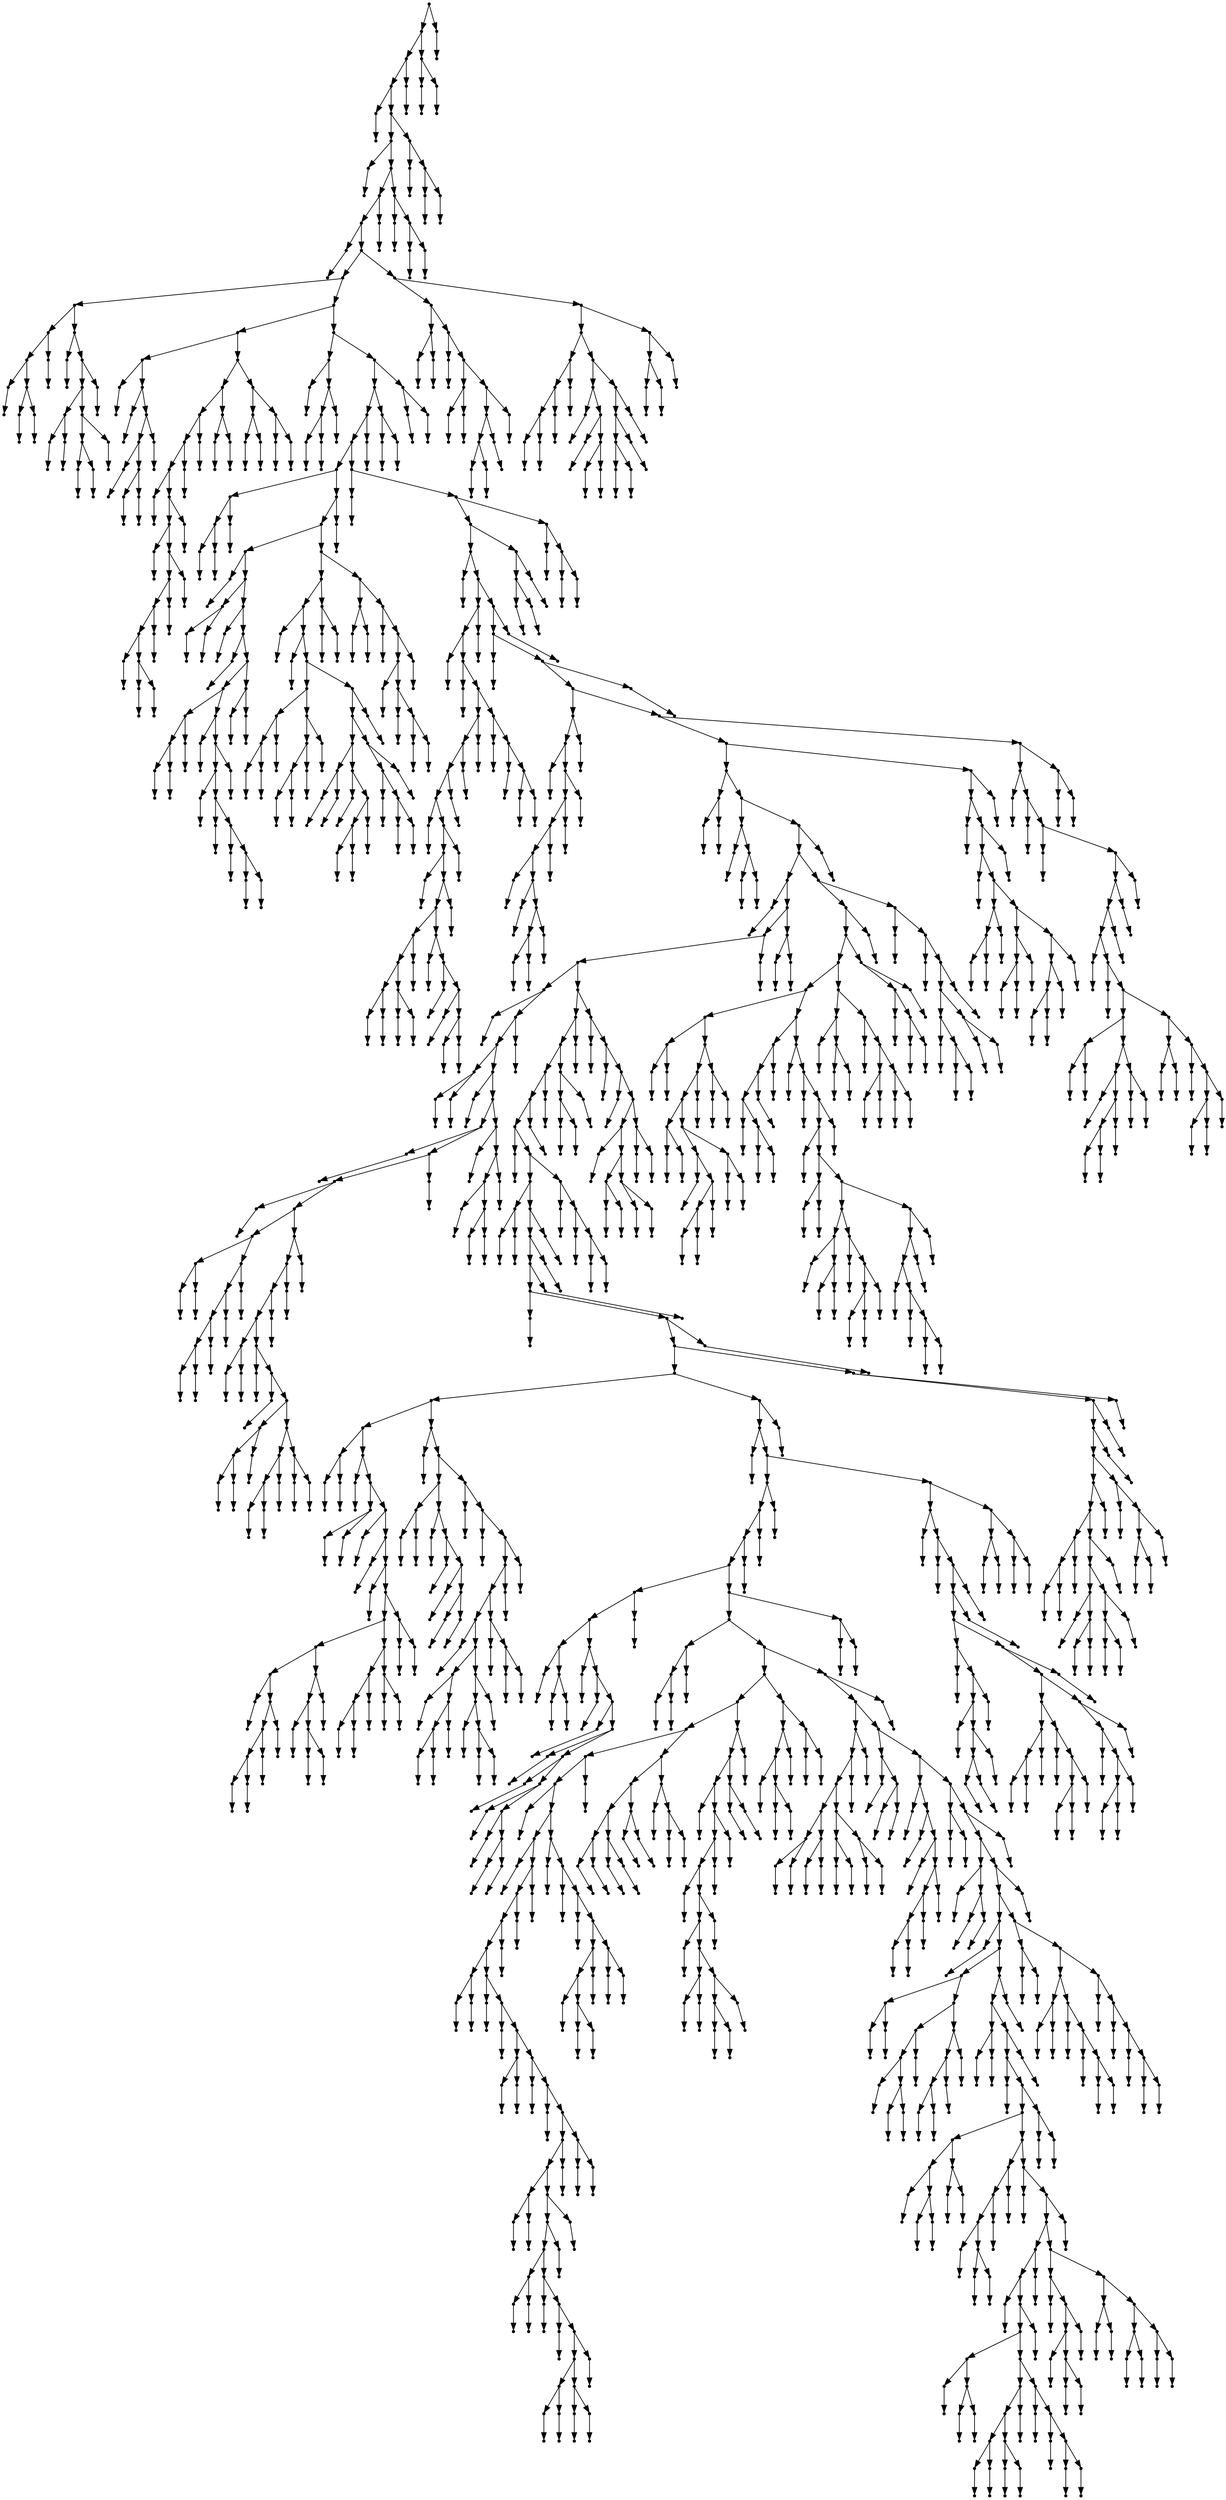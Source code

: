 digraph {
  1879 [shape=point];
  1876 [shape=point];
  1870 [shape=point];
  1867 [shape=point];
  1 [shape=point];
  0 [shape=point];
  1866 [shape=point];
  1857 [shape=point];
  3 [shape=point];
  2 [shape=point];
  1856 [shape=point];
  1847 [shape=point];
  1844 [shape=point];
  5 [shape=point];
  4 [shape=point];
  1843 [shape=point];
  1771 [shape=point];
  37 [shape=point];
  16 [shape=point];
  13 [shape=point];
  7 [shape=point];
  6 [shape=point];
  12 [shape=point];
  9 [shape=point];
  8 [shape=point];
  11 [shape=point];
  10 [shape=point];
  15 [shape=point];
  14 [shape=point];
  36 [shape=point];
  18 [shape=point];
  17 [shape=point];
  35 [shape=point];
  32 [shape=point];
  23 [shape=point];
  20 [shape=point];
  19 [shape=point];
  22 [shape=point];
  21 [shape=point];
  31 [shape=point];
  28 [shape=point];
  25 [shape=point];
  24 [shape=point];
  27 [shape=point];
  26 [shape=point];
  30 [shape=point];
  29 [shape=point];
  34 [shape=point];
  33 [shape=point];
  1770 [shape=point];
  105 [shape=point];
  54 [shape=point];
  39 [shape=point];
  38 [shape=point];
  53 [shape=point];
  41 [shape=point];
  40 [shape=point];
  52 [shape=point];
  49 [shape=point];
  43 [shape=point];
  42 [shape=point];
  48 [shape=point];
  45 [shape=point];
  44 [shape=point];
  47 [shape=point];
  46 [shape=point];
  51 [shape=point];
  50 [shape=point];
  104 [shape=point];
  92 [shape=point];
  86 [shape=point];
  83 [shape=point];
  80 [shape=point];
  56 [shape=point];
  55 [shape=point];
  79 [shape=point];
  76 [shape=point];
  58 [shape=point];
  57 [shape=point];
  75 [shape=point];
  72 [shape=point];
  69 [shape=point];
  66 [shape=point];
  60 [shape=point];
  59 [shape=point];
  65 [shape=point];
  62 [shape=point];
  61 [shape=point];
  64 [shape=point];
  63 [shape=point];
  68 [shape=point];
  67 [shape=point];
  71 [shape=point];
  70 [shape=point];
  74 [shape=point];
  73 [shape=point];
  78 [shape=point];
  77 [shape=point];
  82 [shape=point];
  81 [shape=point];
  85 [shape=point];
  84 [shape=point];
  91 [shape=point];
  88 [shape=point];
  87 [shape=point];
  90 [shape=point];
  89 [shape=point];
  103 [shape=point];
  97 [shape=point];
  94 [shape=point];
  93 [shape=point];
  96 [shape=point];
  95 [shape=point];
  102 [shape=point];
  99 [shape=point];
  98 [shape=point];
  101 [shape=point];
  100 [shape=point];
  1769 [shape=point];
  116 [shape=point];
  107 [shape=point];
  106 [shape=point];
  115 [shape=point];
  112 [shape=point];
  109 [shape=point];
  108 [shape=point];
  111 [shape=point];
  110 [shape=point];
  114 [shape=point];
  113 [shape=point];
  1768 [shape=point];
  1762 [shape=point];
  1756 [shape=point];
  1753 [shape=point];
  268 [shape=point];
  124 [shape=point];
  121 [shape=point];
  118 [shape=point];
  117 [shape=point];
  120 [shape=point];
  119 [shape=point];
  123 [shape=point];
  122 [shape=point];
  267 [shape=point];
  264 [shape=point];
  174 [shape=point];
  126 [shape=point];
  125 [shape=point];
  173 [shape=point];
  131 [shape=point];
  128 [shape=point];
  127 [shape=point];
  130 [shape=point];
  129 [shape=point];
  172 [shape=point];
  133 [shape=point];
  132 [shape=point];
  171 [shape=point];
  135 [shape=point];
  134 [shape=point];
  170 [shape=point];
  164 [shape=point];
  143 [shape=point];
  140 [shape=point];
  137 [shape=point];
  136 [shape=point];
  139 [shape=point];
  138 [shape=point];
  142 [shape=point];
  141 [shape=point];
  163 [shape=point];
  145 [shape=point];
  144 [shape=point];
  162 [shape=point];
  159 [shape=point];
  147 [shape=point];
  146 [shape=point];
  158 [shape=point];
  149 [shape=point];
  148 [shape=point];
  157 [shape=point];
  151 [shape=point];
  150 [shape=point];
  156 [shape=point];
  153 [shape=point];
  152 [shape=point];
  155 [shape=point];
  154 [shape=point];
  161 [shape=point];
  160 [shape=point];
  169 [shape=point];
  166 [shape=point];
  165 [shape=point];
  168 [shape=point];
  167 [shape=point];
  263 [shape=point];
  239 [shape=point];
  233 [shape=point];
  176 [shape=point];
  175 [shape=point];
  232 [shape=point];
  178 [shape=point];
  177 [shape=point];
  231 [shape=point];
  198 [shape=point];
  186 [shape=point];
  183 [shape=point];
  180 [shape=point];
  179 [shape=point];
  182 [shape=point];
  181 [shape=point];
  185 [shape=point];
  184 [shape=point];
  197 [shape=point];
  194 [shape=point];
  191 [shape=point];
  188 [shape=point];
  187 [shape=point];
  190 [shape=point];
  189 [shape=point];
  193 [shape=point];
  192 [shape=point];
  196 [shape=point];
  195 [shape=point];
  230 [shape=point];
  227 [shape=point];
  215 [shape=point];
  203 [shape=point];
  200 [shape=point];
  199 [shape=point];
  202 [shape=point];
  201 [shape=point];
  214 [shape=point];
  205 [shape=point];
  204 [shape=point];
  213 [shape=point];
  210 [shape=point];
  207 [shape=point];
  206 [shape=point];
  209 [shape=point];
  208 [shape=point];
  212 [shape=point];
  211 [shape=point];
  226 [shape=point];
  223 [shape=point];
  217 [shape=point];
  216 [shape=point];
  222 [shape=point];
  219 [shape=point];
  218 [shape=point];
  221 [shape=point];
  220 [shape=point];
  225 [shape=point];
  224 [shape=point];
  229 [shape=point];
  228 [shape=point];
  238 [shape=point];
  235 [shape=point];
  234 [shape=point];
  237 [shape=point];
  236 [shape=point];
  262 [shape=point];
  244 [shape=point];
  241 [shape=point];
  240 [shape=point];
  243 [shape=point];
  242 [shape=point];
  261 [shape=point];
  246 [shape=point];
  245 [shape=point];
  260 [shape=point];
  257 [shape=point];
  248 [shape=point];
  247 [shape=point];
  256 [shape=point];
  250 [shape=point];
  249 [shape=point];
  255 [shape=point];
  252 [shape=point];
  251 [shape=point];
  254 [shape=point];
  253 [shape=point];
  259 [shape=point];
  258 [shape=point];
  266 [shape=point];
  265 [shape=point];
  1752 [shape=point];
  270 [shape=point];
  269 [shape=point];
  1751 [shape=point];
  1742 [shape=point];
  1733 [shape=point];
  272 [shape=point];
  271 [shape=point];
  1732 [shape=point];
  343 [shape=point];
  340 [shape=point];
  274 [shape=point];
  273 [shape=point];
  339 [shape=point];
  276 [shape=point];
  275 [shape=point];
  338 [shape=point];
  326 [shape=point];
  323 [shape=point];
  320 [shape=point];
  317 [shape=point];
  278 [shape=point];
  277 [shape=point];
  316 [shape=point];
  313 [shape=point];
  280 [shape=point];
  279 [shape=point];
  312 [shape=point];
  309 [shape=point];
  294 [shape=point];
  291 [shape=point];
  285 [shape=point];
  282 [shape=point];
  281 [shape=point];
  284 [shape=point];
  283 [shape=point];
  290 [shape=point];
  287 [shape=point];
  286 [shape=point];
  289 [shape=point];
  288 [shape=point];
  293 [shape=point];
  292 [shape=point];
  308 [shape=point];
  296 [shape=point];
  295 [shape=point];
  307 [shape=point];
  298 [shape=point];
  297 [shape=point];
  306 [shape=point];
  300 [shape=point];
  299 [shape=point];
  305 [shape=point];
  302 [shape=point];
  301 [shape=point];
  304 [shape=point];
  303 [shape=point];
  311 [shape=point];
  310 [shape=point];
  315 [shape=point];
  314 [shape=point];
  319 [shape=point];
  318 [shape=point];
  322 [shape=point];
  321 [shape=point];
  325 [shape=point];
  324 [shape=point];
  337 [shape=point];
  328 [shape=point];
  327 [shape=point];
  336 [shape=point];
  330 [shape=point];
  329 [shape=point];
  335 [shape=point];
  332 [shape=point];
  331 [shape=point];
  334 [shape=point];
  333 [shape=point];
  342 [shape=point];
  341 [shape=point];
  1731 [shape=point];
  1728 [shape=point];
  345 [shape=point];
  344 [shape=point];
  1727 [shape=point];
  1724 [shape=point];
  374 [shape=point];
  371 [shape=point];
  347 [shape=point];
  346 [shape=point];
  370 [shape=point];
  367 [shape=point];
  364 [shape=point];
  361 [shape=point];
  349 [shape=point];
  348 [shape=point];
  360 [shape=point];
  351 [shape=point];
  350 [shape=point];
  359 [shape=point];
  356 [shape=point];
  353 [shape=point];
  352 [shape=point];
  355 [shape=point];
  354 [shape=point];
  358 [shape=point];
  357 [shape=point];
  363 [shape=point];
  362 [shape=point];
  366 [shape=point];
  365 [shape=point];
  369 [shape=point];
  368 [shape=point];
  373 [shape=point];
  372 [shape=point];
  1723 [shape=point];
  1651 [shape=point];
  1609 [shape=point];
  379 [shape=point];
  376 [shape=point];
  375 [shape=point];
  378 [shape=point];
  377 [shape=point];
  1608 [shape=point];
  387 [shape=point];
  381 [shape=point];
  380 [shape=point];
  386 [shape=point];
  383 [shape=point];
  382 [shape=point];
  385 [shape=point];
  384 [shape=point];
  1607 [shape=point];
  1604 [shape=point];
  1430 [shape=point];
  389 [shape=point];
  388 [shape=point];
  1429 [shape=point];
  1423 [shape=point];
  1420 [shape=point];
  493 [shape=point];
  391 [shape=point];
  390 [shape=point];
  492 [shape=point];
  489 [shape=point];
  396 [shape=point];
  393 [shape=point];
  392 [shape=point];
  395 [shape=point];
  394 [shape=point];
  488 [shape=point];
  398 [shape=point];
  397 [shape=point];
  487 [shape=point];
  472 [shape=point];
  400 [shape=point];
  399 [shape=point];
  471 [shape=point];
  468 [shape=point];
  402 [shape=point];
  401 [shape=point];
  467 [shape=point];
  422 [shape=point];
  407 [shape=point];
  404 [shape=point];
  403 [shape=point];
  406 [shape=point];
  405 [shape=point];
  421 [shape=point];
  418 [shape=point];
  415 [shape=point];
  412 [shape=point];
  409 [shape=point];
  408 [shape=point];
  411 [shape=point];
  410 [shape=point];
  414 [shape=point];
  413 [shape=point];
  417 [shape=point];
  416 [shape=point];
  420 [shape=point];
  419 [shape=point];
  466 [shape=point];
  463 [shape=point];
  460 [shape=point];
  457 [shape=point];
  427 [shape=point];
  424 [shape=point];
  423 [shape=point];
  426 [shape=point];
  425 [shape=point];
  456 [shape=point];
  429 [shape=point];
  428 [shape=point];
  455 [shape=point];
  431 [shape=point];
  430 [shape=point];
  454 [shape=point];
  439 [shape=point];
  436 [shape=point];
  433 [shape=point];
  432 [shape=point];
  435 [shape=point];
  434 [shape=point];
  438 [shape=point];
  437 [shape=point];
  453 [shape=point];
  447 [shape=point];
  444 [shape=point];
  441 [shape=point];
  440 [shape=point];
  443 [shape=point];
  442 [shape=point];
  446 [shape=point];
  445 [shape=point];
  452 [shape=point];
  449 [shape=point];
  448 [shape=point];
  451 [shape=point];
  450 [shape=point];
  459 [shape=point];
  458 [shape=point];
  462 [shape=point];
  461 [shape=point];
  465 [shape=point];
  464 [shape=point];
  470 [shape=point];
  469 [shape=point];
  486 [shape=point];
  474 [shape=point];
  473 [shape=point];
  485 [shape=point];
  482 [shape=point];
  476 [shape=point];
  475 [shape=point];
  481 [shape=point];
  478 [shape=point];
  477 [shape=point];
  480 [shape=point];
  479 [shape=point];
  484 [shape=point];
  483 [shape=point];
  491 [shape=point];
  490 [shape=point];
  1419 [shape=point];
  1389 [shape=point];
  1386 [shape=point];
  1377 [shape=point];
  1374 [shape=point];
  1371 [shape=point];
  495 [shape=point];
  494 [shape=point];
  1370 [shape=point];
  1358 [shape=point];
  500 [shape=point];
  497 [shape=point];
  496 [shape=point];
  499 [shape=point];
  498 [shape=point];
  1357 [shape=point];
  1354 [shape=point];
  1351 [shape=point];
  1348 [shape=point];
  502 [shape=point];
  501 [shape=point];
  1347 [shape=point];
  1344 [shape=point];
  1290 [shape=point];
  645 [shape=point];
  573 [shape=point];
  507 [shape=point];
  504 [shape=point];
  503 [shape=point];
  506 [shape=point];
  505 [shape=point];
  572 [shape=point];
  509 [shape=point];
  508 [shape=point];
  571 [shape=point];
  514 [shape=point];
  511 [shape=point];
  510 [shape=point];
  513 [shape=point];
  512 [shape=point];
  570 [shape=point];
  516 [shape=point];
  515 [shape=point];
  569 [shape=point];
  518 [shape=point];
  517 [shape=point];
  568 [shape=point];
  520 [shape=point];
  519 [shape=point];
  567 [shape=point];
  561 [shape=point];
  546 [shape=point];
  534 [shape=point];
  522 [shape=point];
  521 [shape=point];
  533 [shape=point];
  530 [shape=point];
  527 [shape=point];
  524 [shape=point];
  523 [shape=point];
  526 [shape=point];
  525 [shape=point];
  529 [shape=point];
  528 [shape=point];
  532 [shape=point];
  531 [shape=point];
  545 [shape=point];
  542 [shape=point];
  536 [shape=point];
  535 [shape=point];
  541 [shape=point];
  538 [shape=point];
  537 [shape=point];
  540 [shape=point];
  539 [shape=point];
  544 [shape=point];
  543 [shape=point];
  560 [shape=point];
  554 [shape=point];
  551 [shape=point];
  548 [shape=point];
  547 [shape=point];
  550 [shape=point];
  549 [shape=point];
  553 [shape=point];
  552 [shape=point];
  559 [shape=point];
  556 [shape=point];
  555 [shape=point];
  558 [shape=point];
  557 [shape=point];
  566 [shape=point];
  563 [shape=point];
  562 [shape=point];
  565 [shape=point];
  564 [shape=point];
  644 [shape=point];
  575 [shape=point];
  574 [shape=point];
  643 [shape=point];
  595 [shape=point];
  580 [shape=point];
  577 [shape=point];
  576 [shape=point];
  579 [shape=point];
  578 [shape=point];
  594 [shape=point];
  582 [shape=point];
  581 [shape=point];
  593 [shape=point];
  584 [shape=point];
  583 [shape=point];
  592 [shape=point];
  586 [shape=point];
  585 [shape=point];
  591 [shape=point];
  588 [shape=point];
  587 [shape=point];
  590 [shape=point];
  589 [shape=point];
  642 [shape=point];
  597 [shape=point];
  596 [shape=point];
  641 [shape=point];
  599 [shape=point];
  598 [shape=point];
  640 [shape=point];
  637 [shape=point];
  634 [shape=point];
  625 [shape=point];
  601 [shape=point];
  600 [shape=point];
  624 [shape=point];
  612 [shape=point];
  603 [shape=point];
  602 [shape=point];
  611 [shape=point];
  608 [shape=point];
  605 [shape=point];
  604 [shape=point];
  607 [shape=point];
  606 [shape=point];
  610 [shape=point];
  609 [shape=point];
  623 [shape=point];
  620 [shape=point];
  614 [shape=point];
  613 [shape=point];
  619 [shape=point];
  616 [shape=point];
  615 [shape=point];
  618 [shape=point];
  617 [shape=point];
  622 [shape=point];
  621 [shape=point];
  633 [shape=point];
  627 [shape=point];
  626 [shape=point];
  632 [shape=point];
  629 [shape=point];
  628 [shape=point];
  631 [shape=point];
  630 [shape=point];
  636 [shape=point];
  635 [shape=point];
  639 [shape=point];
  638 [shape=point];
  1289 [shape=point];
  1286 [shape=point];
  647 [shape=point];
  646 [shape=point];
  1285 [shape=point];
  1204 [shape=point];
  1201 [shape=point];
  1198 [shape=point];
  1195 [shape=point];
  685 [shape=point];
  682 [shape=point];
  655 [shape=point];
  649 [shape=point];
  648 [shape=point];
  654 [shape=point];
  651 [shape=point];
  650 [shape=point];
  653 [shape=point];
  652 [shape=point];
  681 [shape=point];
  657 [shape=point];
  656 [shape=point];
  680 [shape=point];
  659 [shape=point];
  658 [shape=point];
  679 [shape=point];
  661 [shape=point];
  660 [shape=point];
  678 [shape=point];
  663 [shape=point];
  662 [shape=point];
  677 [shape=point];
  665 [shape=point];
  664 [shape=point];
  676 [shape=point];
  667 [shape=point];
  666 [shape=point];
  675 [shape=point];
  669 [shape=point];
  668 [shape=point];
  674 [shape=point];
  671 [shape=point];
  670 [shape=point];
  673 [shape=point];
  672 [shape=point];
  684 [shape=point];
  683 [shape=point];
  1194 [shape=point];
  1188 [shape=point];
  693 [shape=point];
  690 [shape=point];
  687 [shape=point];
  686 [shape=point];
  689 [shape=point];
  688 [shape=point];
  692 [shape=point];
  691 [shape=point];
  1187 [shape=point];
  896 [shape=point];
  878 [shape=point];
  836 [shape=point];
  809 [shape=point];
  806 [shape=point];
  695 [shape=point];
  694 [shape=point];
  805 [shape=point];
  778 [shape=point];
  697 [shape=point];
  696 [shape=point];
  777 [shape=point];
  774 [shape=point];
  771 [shape=point];
  768 [shape=point];
  702 [shape=point];
  699 [shape=point];
  698 [shape=point];
  701 [shape=point];
  700 [shape=point];
  767 [shape=point];
  704 [shape=point];
  703 [shape=point];
  766 [shape=point];
  706 [shape=point];
  705 [shape=point];
  765 [shape=point];
  711 [shape=point];
  708 [shape=point];
  707 [shape=point];
  710 [shape=point];
  709 [shape=point];
  764 [shape=point];
  713 [shape=point];
  712 [shape=point];
  763 [shape=point];
  715 [shape=point];
  714 [shape=point];
  762 [shape=point];
  756 [shape=point];
  753 [shape=point];
  720 [shape=point];
  717 [shape=point];
  716 [shape=point];
  719 [shape=point];
  718 [shape=point];
  752 [shape=point];
  749 [shape=point];
  746 [shape=point];
  725 [shape=point];
  722 [shape=point];
  721 [shape=point];
  724 [shape=point];
  723 [shape=point];
  745 [shape=point];
  727 [shape=point];
  726 [shape=point];
  744 [shape=point];
  729 [shape=point];
  728 [shape=point];
  743 [shape=point];
  740 [shape=point];
  734 [shape=point];
  731 [shape=point];
  730 [shape=point];
  733 [shape=point];
  732 [shape=point];
  739 [shape=point];
  736 [shape=point];
  735 [shape=point];
  738 [shape=point];
  737 [shape=point];
  742 [shape=point];
  741 [shape=point];
  748 [shape=point];
  747 [shape=point];
  751 [shape=point];
  750 [shape=point];
  755 [shape=point];
  754 [shape=point];
  761 [shape=point];
  758 [shape=point];
  757 [shape=point];
  760 [shape=point];
  759 [shape=point];
  770 [shape=point];
  769 [shape=point];
  773 [shape=point];
  772 [shape=point];
  776 [shape=point];
  775 [shape=point];
  804 [shape=point];
  780 [shape=point];
  779 [shape=point];
  803 [shape=point];
  782 [shape=point];
  781 [shape=point];
  802 [shape=point];
  784 [shape=point];
  783 [shape=point];
  801 [shape=point];
  795 [shape=point];
  792 [shape=point];
  786 [shape=point];
  785 [shape=point];
  791 [shape=point];
  788 [shape=point];
  787 [shape=point];
  790 [shape=point];
  789 [shape=point];
  794 [shape=point];
  793 [shape=point];
  800 [shape=point];
  797 [shape=point];
  796 [shape=point];
  799 [shape=point];
  798 [shape=point];
  808 [shape=point];
  807 [shape=point];
  835 [shape=point];
  826 [shape=point];
  820 [shape=point];
  814 [shape=point];
  811 [shape=point];
  810 [shape=point];
  813 [shape=point];
  812 [shape=point];
  819 [shape=point];
  816 [shape=point];
  815 [shape=point];
  818 [shape=point];
  817 [shape=point];
  825 [shape=point];
  822 [shape=point];
  821 [shape=point];
  824 [shape=point];
  823 [shape=point];
  834 [shape=point];
  828 [shape=point];
  827 [shape=point];
  833 [shape=point];
  830 [shape=point];
  829 [shape=point];
  832 [shape=point];
  831 [shape=point];
  877 [shape=point];
  874 [shape=point];
  868 [shape=point];
  838 [shape=point];
  837 [shape=point];
  867 [shape=point];
  864 [shape=point];
  861 [shape=point];
  840 [shape=point];
  839 [shape=point];
  860 [shape=point];
  857 [shape=point];
  842 [shape=point];
  841 [shape=point];
  856 [shape=point];
  847 [shape=point];
  844 [shape=point];
  843 [shape=point];
  846 [shape=point];
  845 [shape=point];
  855 [shape=point];
  852 [shape=point];
  849 [shape=point];
  848 [shape=point];
  851 [shape=point];
  850 [shape=point];
  854 [shape=point];
  853 [shape=point];
  859 [shape=point];
  858 [shape=point];
  863 [shape=point];
  862 [shape=point];
  866 [shape=point];
  865 [shape=point];
  873 [shape=point];
  870 [shape=point];
  869 [shape=point];
  872 [shape=point];
  871 [shape=point];
  876 [shape=point];
  875 [shape=point];
  895 [shape=point];
  889 [shape=point];
  886 [shape=point];
  880 [shape=point];
  879 [shape=point];
  885 [shape=point];
  882 [shape=point];
  881 [shape=point];
  884 [shape=point];
  883 [shape=point];
  888 [shape=point];
  887 [shape=point];
  894 [shape=point];
  891 [shape=point];
  890 [shape=point];
  893 [shape=point];
  892 [shape=point];
  1186 [shape=point];
  1183 [shape=point];
  925 [shape=point];
  922 [shape=point];
  919 [shape=point];
  907 [shape=point];
  901 [shape=point];
  898 [shape=point];
  897 [shape=point];
  900 [shape=point];
  899 [shape=point];
  906 [shape=point];
  903 [shape=point];
  902 [shape=point];
  905 [shape=point];
  904 [shape=point];
  918 [shape=point];
  912 [shape=point];
  909 [shape=point];
  908 [shape=point];
  911 [shape=point];
  910 [shape=point];
  917 [shape=point];
  914 [shape=point];
  913 [shape=point];
  916 [shape=point];
  915 [shape=point];
  921 [shape=point];
  920 [shape=point];
  924 [shape=point];
  923 [shape=point];
  1182 [shape=point];
  933 [shape=point];
  927 [shape=point];
  926 [shape=point];
  932 [shape=point];
  929 [shape=point];
  928 [shape=point];
  931 [shape=point];
  930 [shape=point];
  1181 [shape=point];
  953 [shape=point];
  935 [shape=point];
  934 [shape=point];
  952 [shape=point];
  937 [shape=point];
  936 [shape=point];
  951 [shape=point];
  939 [shape=point];
  938 [shape=point];
  950 [shape=point];
  947 [shape=point];
  944 [shape=point];
  941 [shape=point];
  940 [shape=point];
  943 [shape=point];
  942 [shape=point];
  946 [shape=point];
  945 [shape=point];
  949 [shape=point];
  948 [shape=point];
  1180 [shape=point];
  958 [shape=point];
  955 [shape=point];
  954 [shape=point];
  957 [shape=point];
  956 [shape=point];
  1179 [shape=point];
  1176 [shape=point];
  966 [shape=point];
  960 [shape=point];
  959 [shape=point];
  965 [shape=point];
  962 [shape=point];
  961 [shape=point];
  964 [shape=point];
  963 [shape=point];
  1175 [shape=point];
  1172 [shape=point];
  1133 [shape=point];
  968 [shape=point];
  967 [shape=point];
  1132 [shape=point];
  997 [shape=point];
  973 [shape=point];
  970 [shape=point];
  969 [shape=point];
  972 [shape=point];
  971 [shape=point];
  996 [shape=point];
  984 [shape=point];
  981 [shape=point];
  975 [shape=point];
  974 [shape=point];
  980 [shape=point];
  977 [shape=point];
  976 [shape=point];
  979 [shape=point];
  978 [shape=point];
  983 [shape=point];
  982 [shape=point];
  995 [shape=point];
  992 [shape=point];
  989 [shape=point];
  986 [shape=point];
  985 [shape=point];
  988 [shape=point];
  987 [shape=point];
  991 [shape=point];
  990 [shape=point];
  994 [shape=point];
  993 [shape=point];
  1131 [shape=point];
  1128 [shape=point];
  1002 [shape=point];
  999 [shape=point];
  998 [shape=point];
  1001 [shape=point];
  1000 [shape=point];
  1127 [shape=point];
  1124 [shape=point];
  1004 [shape=point];
  1003 [shape=point];
  1123 [shape=point];
  1117 [shape=point];
  1018 [shape=point];
  1012 [shape=point];
  1006 [shape=point];
  1005 [shape=point];
  1011 [shape=point];
  1008 [shape=point];
  1007 [shape=point];
  1010 [shape=point];
  1009 [shape=point];
  1017 [shape=point];
  1014 [shape=point];
  1013 [shape=point];
  1016 [shape=point];
  1015 [shape=point];
  1116 [shape=point];
  1032 [shape=point];
  1029 [shape=point];
  1026 [shape=point];
  1020 [shape=point];
  1019 [shape=point];
  1025 [shape=point];
  1022 [shape=point];
  1021 [shape=point];
  1024 [shape=point];
  1023 [shape=point];
  1028 [shape=point];
  1027 [shape=point];
  1031 [shape=point];
  1030 [shape=point];
  1115 [shape=point];
  1034 [shape=point];
  1033 [shape=point];
  1114 [shape=point];
  1111 [shape=point];
  1078 [shape=point];
  1075 [shape=point];
  1036 [shape=point];
  1035 [shape=point];
  1074 [shape=point];
  1071 [shape=point];
  1044 [shape=point];
  1038 [shape=point];
  1037 [shape=point];
  1043 [shape=point];
  1040 [shape=point];
  1039 [shape=point];
  1042 [shape=point];
  1041 [shape=point];
  1070 [shape=point];
  1058 [shape=point];
  1055 [shape=point];
  1049 [shape=point];
  1046 [shape=point];
  1045 [shape=point];
  1048 [shape=point];
  1047 [shape=point];
  1054 [shape=point];
  1051 [shape=point];
  1050 [shape=point];
  1053 [shape=point];
  1052 [shape=point];
  1057 [shape=point];
  1056 [shape=point];
  1069 [shape=point];
  1060 [shape=point];
  1059 [shape=point];
  1068 [shape=point];
  1062 [shape=point];
  1061 [shape=point];
  1067 [shape=point];
  1064 [shape=point];
  1063 [shape=point];
  1066 [shape=point];
  1065 [shape=point];
  1073 [shape=point];
  1072 [shape=point];
  1077 [shape=point];
  1076 [shape=point];
  1110 [shape=point];
  1092 [shape=point];
  1080 [shape=point];
  1079 [shape=point];
  1091 [shape=point];
  1088 [shape=point];
  1082 [shape=point];
  1081 [shape=point];
  1087 [shape=point];
  1084 [shape=point];
  1083 [shape=point];
  1086 [shape=point];
  1085 [shape=point];
  1090 [shape=point];
  1089 [shape=point];
  1109 [shape=point];
  1097 [shape=point];
  1094 [shape=point];
  1093 [shape=point];
  1096 [shape=point];
  1095 [shape=point];
  1108 [shape=point];
  1102 [shape=point];
  1099 [shape=point];
  1098 [shape=point];
  1101 [shape=point];
  1100 [shape=point];
  1107 [shape=point];
  1104 [shape=point];
  1103 [shape=point];
  1106 [shape=point];
  1105 [shape=point];
  1113 [shape=point];
  1112 [shape=point];
  1122 [shape=point];
  1119 [shape=point];
  1118 [shape=point];
  1121 [shape=point];
  1120 [shape=point];
  1126 [shape=point];
  1125 [shape=point];
  1130 [shape=point];
  1129 [shape=point];
  1171 [shape=point];
  1138 [shape=point];
  1135 [shape=point];
  1134 [shape=point];
  1137 [shape=point];
  1136 [shape=point];
  1170 [shape=point];
  1155 [shape=point];
  1143 [shape=point];
  1140 [shape=point];
  1139 [shape=point];
  1142 [shape=point];
  1141 [shape=point];
  1154 [shape=point];
  1145 [shape=point];
  1144 [shape=point];
  1153 [shape=point];
  1147 [shape=point];
  1146 [shape=point];
  1152 [shape=point];
  1149 [shape=point];
  1148 [shape=point];
  1151 [shape=point];
  1150 [shape=point];
  1169 [shape=point];
  1157 [shape=point];
  1156 [shape=point];
  1168 [shape=point];
  1159 [shape=point];
  1158 [shape=point];
  1167 [shape=point];
  1161 [shape=point];
  1160 [shape=point];
  1166 [shape=point];
  1163 [shape=point];
  1162 [shape=point];
  1165 [shape=point];
  1164 [shape=point];
  1174 [shape=point];
  1173 [shape=point];
  1178 [shape=point];
  1177 [shape=point];
  1185 [shape=point];
  1184 [shape=point];
  1193 [shape=point];
  1190 [shape=point];
  1189 [shape=point];
  1192 [shape=point];
  1191 [shape=point];
  1197 [shape=point];
  1196 [shape=point];
  1200 [shape=point];
  1199 [shape=point];
  1203 [shape=point];
  1202 [shape=point];
  1284 [shape=point];
  1272 [shape=point];
  1206 [shape=point];
  1205 [shape=point];
  1271 [shape=point];
  1208 [shape=point];
  1207 [shape=point];
  1270 [shape=point];
  1267 [shape=point];
  1264 [shape=point];
  1225 [shape=point];
  1210 [shape=point];
  1209 [shape=point];
  1224 [shape=point];
  1221 [shape=point];
  1212 [shape=point];
  1211 [shape=point];
  1220 [shape=point];
  1217 [shape=point];
  1214 [shape=point];
  1213 [shape=point];
  1216 [shape=point];
  1215 [shape=point];
  1219 [shape=point];
  1218 [shape=point];
  1223 [shape=point];
  1222 [shape=point];
  1263 [shape=point];
  1260 [shape=point];
  1245 [shape=point];
  1233 [shape=point];
  1230 [shape=point];
  1227 [shape=point];
  1226 [shape=point];
  1229 [shape=point];
  1228 [shape=point];
  1232 [shape=point];
  1231 [shape=point];
  1244 [shape=point];
  1235 [shape=point];
  1234 [shape=point];
  1243 [shape=point];
  1240 [shape=point];
  1237 [shape=point];
  1236 [shape=point];
  1239 [shape=point];
  1238 [shape=point];
  1242 [shape=point];
  1241 [shape=point];
  1259 [shape=point];
  1256 [shape=point];
  1247 [shape=point];
  1246 [shape=point];
  1255 [shape=point];
  1252 [shape=point];
  1249 [shape=point];
  1248 [shape=point];
  1251 [shape=point];
  1250 [shape=point];
  1254 [shape=point];
  1253 [shape=point];
  1258 [shape=point];
  1257 [shape=point];
  1262 [shape=point];
  1261 [shape=point];
  1266 [shape=point];
  1265 [shape=point];
  1269 [shape=point];
  1268 [shape=point];
  1283 [shape=point];
  1277 [shape=point];
  1274 [shape=point];
  1273 [shape=point];
  1276 [shape=point];
  1275 [shape=point];
  1282 [shape=point];
  1279 [shape=point];
  1278 [shape=point];
  1281 [shape=point];
  1280 [shape=point];
  1288 [shape=point];
  1287 [shape=point];
  1343 [shape=point];
  1340 [shape=point];
  1337 [shape=point];
  1334 [shape=point];
  1322 [shape=point];
  1319 [shape=point];
  1298 [shape=point];
  1295 [shape=point];
  1292 [shape=point];
  1291 [shape=point];
  1294 [shape=point];
  1293 [shape=point];
  1297 [shape=point];
  1296 [shape=point];
  1318 [shape=point];
  1315 [shape=point];
  1306 [shape=point];
  1300 [shape=point];
  1299 [shape=point];
  1305 [shape=point];
  1302 [shape=point];
  1301 [shape=point];
  1304 [shape=point];
  1303 [shape=point];
  1314 [shape=point];
  1311 [shape=point];
  1308 [shape=point];
  1307 [shape=point];
  1310 [shape=point];
  1309 [shape=point];
  1313 [shape=point];
  1312 [shape=point];
  1317 [shape=point];
  1316 [shape=point];
  1321 [shape=point];
  1320 [shape=point];
  1333 [shape=point];
  1324 [shape=point];
  1323 [shape=point];
  1332 [shape=point];
  1329 [shape=point];
  1326 [shape=point];
  1325 [shape=point];
  1328 [shape=point];
  1327 [shape=point];
  1331 [shape=point];
  1330 [shape=point];
  1336 [shape=point];
  1335 [shape=point];
  1339 [shape=point];
  1338 [shape=point];
  1342 [shape=point];
  1341 [shape=point];
  1346 [shape=point];
  1345 [shape=point];
  1350 [shape=point];
  1349 [shape=point];
  1353 [shape=point];
  1352 [shape=point];
  1356 [shape=point];
  1355 [shape=point];
  1369 [shape=point];
  1360 [shape=point];
  1359 [shape=point];
  1368 [shape=point];
  1362 [shape=point];
  1361 [shape=point];
  1367 [shape=point];
  1364 [shape=point];
  1363 [shape=point];
  1366 [shape=point];
  1365 [shape=point];
  1373 [shape=point];
  1372 [shape=point];
  1376 [shape=point];
  1375 [shape=point];
  1385 [shape=point];
  1382 [shape=point];
  1379 [shape=point];
  1378 [shape=point];
  1381 [shape=point];
  1380 [shape=point];
  1384 [shape=point];
  1383 [shape=point];
  1388 [shape=point];
  1387 [shape=point];
  1418 [shape=point];
  1391 [shape=point];
  1390 [shape=point];
  1417 [shape=point];
  1393 [shape=point];
  1392 [shape=point];
  1416 [shape=point];
  1395 [shape=point];
  1394 [shape=point];
  1415 [shape=point];
  1409 [shape=point];
  1397 [shape=point];
  1396 [shape=point];
  1408 [shape=point];
  1402 [shape=point];
  1399 [shape=point];
  1398 [shape=point];
  1401 [shape=point];
  1400 [shape=point];
  1407 [shape=point];
  1404 [shape=point];
  1403 [shape=point];
  1406 [shape=point];
  1405 [shape=point];
  1414 [shape=point];
  1411 [shape=point];
  1410 [shape=point];
  1413 [shape=point];
  1412 [shape=point];
  1422 [shape=point];
  1421 [shape=point];
  1428 [shape=point];
  1425 [shape=point];
  1424 [shape=point];
  1427 [shape=point];
  1426 [shape=point];
  1603 [shape=point];
  1579 [shape=point];
  1576 [shape=point];
  1564 [shape=point];
  1540 [shape=point];
  1468 [shape=point];
  1435 [shape=point];
  1432 [shape=point];
  1431 [shape=point];
  1434 [shape=point];
  1433 [shape=point];
  1467 [shape=point];
  1461 [shape=point];
  1458 [shape=point];
  1440 [shape=point];
  1437 [shape=point];
  1436 [shape=point];
  1439 [shape=point];
  1438 [shape=point];
  1457 [shape=point];
  1451 [shape=point];
  1442 [shape=point];
  1441 [shape=point];
  1450 [shape=point];
  1447 [shape=point];
  1444 [shape=point];
  1443 [shape=point];
  1446 [shape=point];
  1445 [shape=point];
  1449 [shape=point];
  1448 [shape=point];
  1456 [shape=point];
  1453 [shape=point];
  1452 [shape=point];
  1455 [shape=point];
  1454 [shape=point];
  1460 [shape=point];
  1459 [shape=point];
  1466 [shape=point];
  1463 [shape=point];
  1462 [shape=point];
  1465 [shape=point];
  1464 [shape=point];
  1539 [shape=point];
  1482 [shape=point];
  1479 [shape=point];
  1476 [shape=point];
  1470 [shape=point];
  1469 [shape=point];
  1475 [shape=point];
  1472 [shape=point];
  1471 [shape=point];
  1474 [shape=point];
  1473 [shape=point];
  1478 [shape=point];
  1477 [shape=point];
  1481 [shape=point];
  1480 [shape=point];
  1538 [shape=point];
  1484 [shape=point];
  1483 [shape=point];
  1537 [shape=point];
  1486 [shape=point];
  1485 [shape=point];
  1536 [shape=point];
  1533 [shape=point];
  1488 [shape=point];
  1487 [shape=point];
  1532 [shape=point];
  1493 [shape=point];
  1490 [shape=point];
  1489 [shape=point];
  1492 [shape=point];
  1491 [shape=point];
  1531 [shape=point];
  1513 [shape=point];
  1501 [shape=point];
  1495 [shape=point];
  1494 [shape=point];
  1500 [shape=point];
  1497 [shape=point];
  1496 [shape=point];
  1499 [shape=point];
  1498 [shape=point];
  1512 [shape=point];
  1503 [shape=point];
  1502 [shape=point];
  1511 [shape=point];
  1508 [shape=point];
  1505 [shape=point];
  1504 [shape=point];
  1507 [shape=point];
  1506 [shape=point];
  1510 [shape=point];
  1509 [shape=point];
  1530 [shape=point];
  1527 [shape=point];
  1524 [shape=point];
  1515 [shape=point];
  1514 [shape=point];
  1523 [shape=point];
  1517 [shape=point];
  1516 [shape=point];
  1522 [shape=point];
  1519 [shape=point];
  1518 [shape=point];
  1521 [shape=point];
  1520 [shape=point];
  1526 [shape=point];
  1525 [shape=point];
  1529 [shape=point];
  1528 [shape=point];
  1535 [shape=point];
  1534 [shape=point];
  1563 [shape=point];
  1548 [shape=point];
  1542 [shape=point];
  1541 [shape=point];
  1547 [shape=point];
  1544 [shape=point];
  1543 [shape=point];
  1546 [shape=point];
  1545 [shape=point];
  1562 [shape=point];
  1550 [shape=point];
  1549 [shape=point];
  1561 [shape=point];
  1555 [shape=point];
  1552 [shape=point];
  1551 [shape=point];
  1554 [shape=point];
  1553 [shape=point];
  1560 [shape=point];
  1557 [shape=point];
  1556 [shape=point];
  1559 [shape=point];
  1558 [shape=point];
  1575 [shape=point];
  1572 [shape=point];
  1566 [shape=point];
  1565 [shape=point];
  1571 [shape=point];
  1568 [shape=point];
  1567 [shape=point];
  1570 [shape=point];
  1569 [shape=point];
  1574 [shape=point];
  1573 [shape=point];
  1578 [shape=point];
  1577 [shape=point];
  1602 [shape=point];
  1581 [shape=point];
  1580 [shape=point];
  1601 [shape=point];
  1583 [shape=point];
  1582 [shape=point];
  1600 [shape=point];
  1597 [shape=point];
  1591 [shape=point];
  1585 [shape=point];
  1584 [shape=point];
  1590 [shape=point];
  1587 [shape=point];
  1586 [shape=point];
  1589 [shape=point];
  1588 [shape=point];
  1596 [shape=point];
  1593 [shape=point];
  1592 [shape=point];
  1595 [shape=point];
  1594 [shape=point];
  1599 [shape=point];
  1598 [shape=point];
  1606 [shape=point];
  1605 [shape=point];
  1650 [shape=point];
  1647 [shape=point];
  1611 [shape=point];
  1610 [shape=point];
  1646 [shape=point];
  1643 [shape=point];
  1613 [shape=point];
  1612 [shape=point];
  1642 [shape=point];
  1621 [shape=point];
  1618 [shape=point];
  1615 [shape=point];
  1614 [shape=point];
  1617 [shape=point];
  1616 [shape=point];
  1620 [shape=point];
  1619 [shape=point];
  1641 [shape=point];
  1629 [shape=point];
  1626 [shape=point];
  1623 [shape=point];
  1622 [shape=point];
  1625 [shape=point];
  1624 [shape=point];
  1628 [shape=point];
  1627 [shape=point];
  1640 [shape=point];
  1637 [shape=point];
  1634 [shape=point];
  1631 [shape=point];
  1630 [shape=point];
  1633 [shape=point];
  1632 [shape=point];
  1636 [shape=point];
  1635 [shape=point];
  1639 [shape=point];
  1638 [shape=point];
  1645 [shape=point];
  1644 [shape=point];
  1649 [shape=point];
  1648 [shape=point];
  1722 [shape=point];
  1716 [shape=point];
  1653 [shape=point];
  1652 [shape=point];
  1715 [shape=point];
  1655 [shape=point];
  1654 [shape=point];
  1714 [shape=point];
  1657 [shape=point];
  1656 [shape=point];
  1713 [shape=point];
  1710 [shape=point];
  1707 [shape=point];
  1704 [shape=point];
  1659 [shape=point];
  1658 [shape=point];
  1703 [shape=point];
  1661 [shape=point];
  1660 [shape=point];
  1702 [shape=point];
  1684 [shape=point];
  1666 [shape=point];
  1663 [shape=point];
  1662 [shape=point];
  1665 [shape=point];
  1664 [shape=point];
  1683 [shape=point];
  1677 [shape=point];
  1668 [shape=point];
  1667 [shape=point];
  1676 [shape=point];
  1673 [shape=point];
  1670 [shape=point];
  1669 [shape=point];
  1672 [shape=point];
  1671 [shape=point];
  1675 [shape=point];
  1674 [shape=point];
  1682 [shape=point];
  1679 [shape=point];
  1678 [shape=point];
  1681 [shape=point];
  1680 [shape=point];
  1701 [shape=point];
  1689 [shape=point];
  1686 [shape=point];
  1685 [shape=point];
  1688 [shape=point];
  1687 [shape=point];
  1700 [shape=point];
  1691 [shape=point];
  1690 [shape=point];
  1699 [shape=point];
  1696 [shape=point];
  1693 [shape=point];
  1692 [shape=point];
  1695 [shape=point];
  1694 [shape=point];
  1698 [shape=point];
  1697 [shape=point];
  1706 [shape=point];
  1705 [shape=point];
  1709 [shape=point];
  1708 [shape=point];
  1712 [shape=point];
  1711 [shape=point];
  1721 [shape=point];
  1718 [shape=point];
  1717 [shape=point];
  1720 [shape=point];
  1719 [shape=point];
  1726 [shape=point];
  1725 [shape=point];
  1730 [shape=point];
  1729 [shape=point];
  1741 [shape=point];
  1738 [shape=point];
  1735 [shape=point];
  1734 [shape=point];
  1737 [shape=point];
  1736 [shape=point];
  1740 [shape=point];
  1739 [shape=point];
  1750 [shape=point];
  1744 [shape=point];
  1743 [shape=point];
  1749 [shape=point];
  1746 [shape=point];
  1745 [shape=point];
  1748 [shape=point];
  1747 [shape=point];
  1755 [shape=point];
  1754 [shape=point];
  1761 [shape=point];
  1758 [shape=point];
  1757 [shape=point];
  1760 [shape=point];
  1759 [shape=point];
  1767 [shape=point];
  1764 [shape=point];
  1763 [shape=point];
  1766 [shape=point];
  1765 [shape=point];
  1842 [shape=point];
  1797 [shape=point];
  1776 [shape=point];
  1773 [shape=point];
  1772 [shape=point];
  1775 [shape=point];
  1774 [shape=point];
  1796 [shape=point];
  1778 [shape=point];
  1777 [shape=point];
  1795 [shape=point];
  1783 [shape=point];
  1780 [shape=point];
  1779 [shape=point];
  1782 [shape=point];
  1781 [shape=point];
  1794 [shape=point];
  1791 [shape=point];
  1788 [shape=point];
  1785 [shape=point];
  1784 [shape=point];
  1787 [shape=point];
  1786 [shape=point];
  1790 [shape=point];
  1789 [shape=point];
  1793 [shape=point];
  1792 [shape=point];
  1841 [shape=point];
  1832 [shape=point];
  1808 [shape=point];
  1805 [shape=point];
  1802 [shape=point];
  1799 [shape=point];
  1798 [shape=point];
  1801 [shape=point];
  1800 [shape=point];
  1804 [shape=point];
  1803 [shape=point];
  1807 [shape=point];
  1806 [shape=point];
  1831 [shape=point];
  1819 [shape=point];
  1810 [shape=point];
  1809 [shape=point];
  1818 [shape=point];
  1812 [shape=point];
  1811 [shape=point];
  1817 [shape=point];
  1814 [shape=point];
  1813 [shape=point];
  1816 [shape=point];
  1815 [shape=point];
  1830 [shape=point];
  1827 [shape=point];
  1824 [shape=point];
  1821 [shape=point];
  1820 [shape=point];
  1823 [shape=point];
  1822 [shape=point];
  1826 [shape=point];
  1825 [shape=point];
  1829 [shape=point];
  1828 [shape=point];
  1840 [shape=point];
  1837 [shape=point];
  1834 [shape=point];
  1833 [shape=point];
  1836 [shape=point];
  1835 [shape=point];
  1839 [shape=point];
  1838 [shape=point];
  1846 [shape=point];
  1845 [shape=point];
  1855 [shape=point];
  1849 [shape=point];
  1848 [shape=point];
  1854 [shape=point];
  1851 [shape=point];
  1850 [shape=point];
  1853 [shape=point];
  1852 [shape=point];
  1865 [shape=point];
  1859 [shape=point];
  1858 [shape=point];
  1864 [shape=point];
  1861 [shape=point];
  1860 [shape=point];
  1863 [shape=point];
  1862 [shape=point];
  1869 [shape=point];
  1868 [shape=point];
  1875 [shape=point];
  1872 [shape=point];
  1871 [shape=point];
  1874 [shape=point];
  1873 [shape=point];
  1878 [shape=point];
  1877 [shape=point];
1879 -> 1876;
1876 -> 1870;
1870 -> 1867;
1867 -> 1;
1 -> 0;
1867 -> 1866;
1866 -> 1857;
1857 -> 3;
3 -> 2;
1857 -> 1856;
1856 -> 1847;
1847 -> 1844;
1844 -> 5;
5 -> 4;
1844 -> 1843;
1843 -> 1771;
1771 -> 37;
37 -> 16;
16 -> 13;
13 -> 7;
7 -> 6;
13 -> 12;
12 -> 9;
9 -> 8;
12 -> 11;
11 -> 10;
16 -> 15;
15 -> 14;
37 -> 36;
36 -> 18;
18 -> 17;
36 -> 35;
35 -> 32;
32 -> 23;
23 -> 20;
20 -> 19;
23 -> 22;
22 -> 21;
32 -> 31;
31 -> 28;
28 -> 25;
25 -> 24;
28 -> 27;
27 -> 26;
31 -> 30;
30 -> 29;
35 -> 34;
34 -> 33;
1771 -> 1770;
1770 -> 105;
105 -> 54;
54 -> 39;
39 -> 38;
54 -> 53;
53 -> 41;
41 -> 40;
53 -> 52;
52 -> 49;
49 -> 43;
43 -> 42;
49 -> 48;
48 -> 45;
45 -> 44;
48 -> 47;
47 -> 46;
52 -> 51;
51 -> 50;
105 -> 104;
104 -> 92;
92 -> 86;
86 -> 83;
83 -> 80;
80 -> 56;
56 -> 55;
80 -> 79;
79 -> 76;
76 -> 58;
58 -> 57;
76 -> 75;
75 -> 72;
72 -> 69;
69 -> 66;
66 -> 60;
60 -> 59;
66 -> 65;
65 -> 62;
62 -> 61;
65 -> 64;
64 -> 63;
69 -> 68;
68 -> 67;
72 -> 71;
71 -> 70;
75 -> 74;
74 -> 73;
79 -> 78;
78 -> 77;
83 -> 82;
82 -> 81;
86 -> 85;
85 -> 84;
92 -> 91;
91 -> 88;
88 -> 87;
91 -> 90;
90 -> 89;
104 -> 103;
103 -> 97;
97 -> 94;
94 -> 93;
97 -> 96;
96 -> 95;
103 -> 102;
102 -> 99;
99 -> 98;
102 -> 101;
101 -> 100;
1770 -> 1769;
1769 -> 116;
116 -> 107;
107 -> 106;
116 -> 115;
115 -> 112;
112 -> 109;
109 -> 108;
112 -> 111;
111 -> 110;
115 -> 114;
114 -> 113;
1769 -> 1768;
1768 -> 1762;
1762 -> 1756;
1756 -> 1753;
1753 -> 268;
268 -> 124;
124 -> 121;
121 -> 118;
118 -> 117;
121 -> 120;
120 -> 119;
124 -> 123;
123 -> 122;
268 -> 267;
267 -> 264;
264 -> 174;
174 -> 126;
126 -> 125;
174 -> 173;
173 -> 131;
131 -> 128;
128 -> 127;
131 -> 130;
130 -> 129;
173 -> 172;
172 -> 133;
133 -> 132;
172 -> 171;
171 -> 135;
135 -> 134;
171 -> 170;
170 -> 164;
164 -> 143;
143 -> 140;
140 -> 137;
137 -> 136;
140 -> 139;
139 -> 138;
143 -> 142;
142 -> 141;
164 -> 163;
163 -> 145;
145 -> 144;
163 -> 162;
162 -> 159;
159 -> 147;
147 -> 146;
159 -> 158;
158 -> 149;
149 -> 148;
158 -> 157;
157 -> 151;
151 -> 150;
157 -> 156;
156 -> 153;
153 -> 152;
156 -> 155;
155 -> 154;
162 -> 161;
161 -> 160;
170 -> 169;
169 -> 166;
166 -> 165;
169 -> 168;
168 -> 167;
264 -> 263;
263 -> 239;
239 -> 233;
233 -> 176;
176 -> 175;
233 -> 232;
232 -> 178;
178 -> 177;
232 -> 231;
231 -> 198;
198 -> 186;
186 -> 183;
183 -> 180;
180 -> 179;
183 -> 182;
182 -> 181;
186 -> 185;
185 -> 184;
198 -> 197;
197 -> 194;
194 -> 191;
191 -> 188;
188 -> 187;
191 -> 190;
190 -> 189;
194 -> 193;
193 -> 192;
197 -> 196;
196 -> 195;
231 -> 230;
230 -> 227;
227 -> 215;
215 -> 203;
203 -> 200;
200 -> 199;
203 -> 202;
202 -> 201;
215 -> 214;
214 -> 205;
205 -> 204;
214 -> 213;
213 -> 210;
210 -> 207;
207 -> 206;
210 -> 209;
209 -> 208;
213 -> 212;
212 -> 211;
227 -> 226;
226 -> 223;
223 -> 217;
217 -> 216;
223 -> 222;
222 -> 219;
219 -> 218;
222 -> 221;
221 -> 220;
226 -> 225;
225 -> 224;
230 -> 229;
229 -> 228;
239 -> 238;
238 -> 235;
235 -> 234;
238 -> 237;
237 -> 236;
263 -> 262;
262 -> 244;
244 -> 241;
241 -> 240;
244 -> 243;
243 -> 242;
262 -> 261;
261 -> 246;
246 -> 245;
261 -> 260;
260 -> 257;
257 -> 248;
248 -> 247;
257 -> 256;
256 -> 250;
250 -> 249;
256 -> 255;
255 -> 252;
252 -> 251;
255 -> 254;
254 -> 253;
260 -> 259;
259 -> 258;
267 -> 266;
266 -> 265;
1753 -> 1752;
1752 -> 270;
270 -> 269;
1752 -> 1751;
1751 -> 1742;
1742 -> 1733;
1733 -> 272;
272 -> 271;
1733 -> 1732;
1732 -> 343;
343 -> 340;
340 -> 274;
274 -> 273;
340 -> 339;
339 -> 276;
276 -> 275;
339 -> 338;
338 -> 326;
326 -> 323;
323 -> 320;
320 -> 317;
317 -> 278;
278 -> 277;
317 -> 316;
316 -> 313;
313 -> 280;
280 -> 279;
313 -> 312;
312 -> 309;
309 -> 294;
294 -> 291;
291 -> 285;
285 -> 282;
282 -> 281;
285 -> 284;
284 -> 283;
291 -> 290;
290 -> 287;
287 -> 286;
290 -> 289;
289 -> 288;
294 -> 293;
293 -> 292;
309 -> 308;
308 -> 296;
296 -> 295;
308 -> 307;
307 -> 298;
298 -> 297;
307 -> 306;
306 -> 300;
300 -> 299;
306 -> 305;
305 -> 302;
302 -> 301;
305 -> 304;
304 -> 303;
312 -> 311;
311 -> 310;
316 -> 315;
315 -> 314;
320 -> 319;
319 -> 318;
323 -> 322;
322 -> 321;
326 -> 325;
325 -> 324;
338 -> 337;
337 -> 328;
328 -> 327;
337 -> 336;
336 -> 330;
330 -> 329;
336 -> 335;
335 -> 332;
332 -> 331;
335 -> 334;
334 -> 333;
343 -> 342;
342 -> 341;
1732 -> 1731;
1731 -> 1728;
1728 -> 345;
345 -> 344;
1728 -> 1727;
1727 -> 1724;
1724 -> 374;
374 -> 371;
371 -> 347;
347 -> 346;
371 -> 370;
370 -> 367;
367 -> 364;
364 -> 361;
361 -> 349;
349 -> 348;
361 -> 360;
360 -> 351;
351 -> 350;
360 -> 359;
359 -> 356;
356 -> 353;
353 -> 352;
356 -> 355;
355 -> 354;
359 -> 358;
358 -> 357;
364 -> 363;
363 -> 362;
367 -> 366;
366 -> 365;
370 -> 369;
369 -> 368;
374 -> 373;
373 -> 372;
1724 -> 1723;
1723 -> 1651;
1651 -> 1609;
1609 -> 379;
379 -> 376;
376 -> 375;
379 -> 378;
378 -> 377;
1609 -> 1608;
1608 -> 387;
387 -> 381;
381 -> 380;
387 -> 386;
386 -> 383;
383 -> 382;
386 -> 385;
385 -> 384;
1608 -> 1607;
1607 -> 1604;
1604 -> 1430;
1430 -> 389;
389 -> 388;
1430 -> 1429;
1429 -> 1423;
1423 -> 1420;
1420 -> 493;
493 -> 391;
391 -> 390;
493 -> 492;
492 -> 489;
489 -> 396;
396 -> 393;
393 -> 392;
396 -> 395;
395 -> 394;
489 -> 488;
488 -> 398;
398 -> 397;
488 -> 487;
487 -> 472;
472 -> 400;
400 -> 399;
472 -> 471;
471 -> 468;
468 -> 402;
402 -> 401;
468 -> 467;
467 -> 422;
422 -> 407;
407 -> 404;
404 -> 403;
407 -> 406;
406 -> 405;
422 -> 421;
421 -> 418;
418 -> 415;
415 -> 412;
412 -> 409;
409 -> 408;
412 -> 411;
411 -> 410;
415 -> 414;
414 -> 413;
418 -> 417;
417 -> 416;
421 -> 420;
420 -> 419;
467 -> 466;
466 -> 463;
463 -> 460;
460 -> 457;
457 -> 427;
427 -> 424;
424 -> 423;
427 -> 426;
426 -> 425;
457 -> 456;
456 -> 429;
429 -> 428;
456 -> 455;
455 -> 431;
431 -> 430;
455 -> 454;
454 -> 439;
439 -> 436;
436 -> 433;
433 -> 432;
436 -> 435;
435 -> 434;
439 -> 438;
438 -> 437;
454 -> 453;
453 -> 447;
447 -> 444;
444 -> 441;
441 -> 440;
444 -> 443;
443 -> 442;
447 -> 446;
446 -> 445;
453 -> 452;
452 -> 449;
449 -> 448;
452 -> 451;
451 -> 450;
460 -> 459;
459 -> 458;
463 -> 462;
462 -> 461;
466 -> 465;
465 -> 464;
471 -> 470;
470 -> 469;
487 -> 486;
486 -> 474;
474 -> 473;
486 -> 485;
485 -> 482;
482 -> 476;
476 -> 475;
482 -> 481;
481 -> 478;
478 -> 477;
481 -> 480;
480 -> 479;
485 -> 484;
484 -> 483;
492 -> 491;
491 -> 490;
1420 -> 1419;
1419 -> 1389;
1389 -> 1386;
1386 -> 1377;
1377 -> 1374;
1374 -> 1371;
1371 -> 495;
495 -> 494;
1371 -> 1370;
1370 -> 1358;
1358 -> 500;
500 -> 497;
497 -> 496;
500 -> 499;
499 -> 498;
1358 -> 1357;
1357 -> 1354;
1354 -> 1351;
1351 -> 1348;
1348 -> 502;
502 -> 501;
1348 -> 1347;
1347 -> 1344;
1344 -> 1290;
1290 -> 645;
645 -> 573;
573 -> 507;
507 -> 504;
504 -> 503;
507 -> 506;
506 -> 505;
573 -> 572;
572 -> 509;
509 -> 508;
572 -> 571;
571 -> 514;
514 -> 511;
511 -> 510;
514 -> 513;
513 -> 512;
571 -> 570;
570 -> 516;
516 -> 515;
570 -> 569;
569 -> 518;
518 -> 517;
569 -> 568;
568 -> 520;
520 -> 519;
568 -> 567;
567 -> 561;
561 -> 546;
546 -> 534;
534 -> 522;
522 -> 521;
534 -> 533;
533 -> 530;
530 -> 527;
527 -> 524;
524 -> 523;
527 -> 526;
526 -> 525;
530 -> 529;
529 -> 528;
533 -> 532;
532 -> 531;
546 -> 545;
545 -> 542;
542 -> 536;
536 -> 535;
542 -> 541;
541 -> 538;
538 -> 537;
541 -> 540;
540 -> 539;
545 -> 544;
544 -> 543;
561 -> 560;
560 -> 554;
554 -> 551;
551 -> 548;
548 -> 547;
551 -> 550;
550 -> 549;
554 -> 553;
553 -> 552;
560 -> 559;
559 -> 556;
556 -> 555;
559 -> 558;
558 -> 557;
567 -> 566;
566 -> 563;
563 -> 562;
566 -> 565;
565 -> 564;
645 -> 644;
644 -> 575;
575 -> 574;
644 -> 643;
643 -> 595;
595 -> 580;
580 -> 577;
577 -> 576;
580 -> 579;
579 -> 578;
595 -> 594;
594 -> 582;
582 -> 581;
594 -> 593;
593 -> 584;
584 -> 583;
593 -> 592;
592 -> 586;
586 -> 585;
592 -> 591;
591 -> 588;
588 -> 587;
591 -> 590;
590 -> 589;
643 -> 642;
642 -> 597;
597 -> 596;
642 -> 641;
641 -> 599;
599 -> 598;
641 -> 640;
640 -> 637;
637 -> 634;
634 -> 625;
625 -> 601;
601 -> 600;
625 -> 624;
624 -> 612;
612 -> 603;
603 -> 602;
612 -> 611;
611 -> 608;
608 -> 605;
605 -> 604;
608 -> 607;
607 -> 606;
611 -> 610;
610 -> 609;
624 -> 623;
623 -> 620;
620 -> 614;
614 -> 613;
620 -> 619;
619 -> 616;
616 -> 615;
619 -> 618;
618 -> 617;
623 -> 622;
622 -> 621;
634 -> 633;
633 -> 627;
627 -> 626;
633 -> 632;
632 -> 629;
629 -> 628;
632 -> 631;
631 -> 630;
637 -> 636;
636 -> 635;
640 -> 639;
639 -> 638;
1290 -> 1289;
1289 -> 1286;
1286 -> 647;
647 -> 646;
1286 -> 1285;
1285 -> 1204;
1204 -> 1201;
1201 -> 1198;
1198 -> 1195;
1195 -> 685;
685 -> 682;
682 -> 655;
655 -> 649;
649 -> 648;
655 -> 654;
654 -> 651;
651 -> 650;
654 -> 653;
653 -> 652;
682 -> 681;
681 -> 657;
657 -> 656;
681 -> 680;
680 -> 659;
659 -> 658;
680 -> 679;
679 -> 661;
661 -> 660;
679 -> 678;
678 -> 663;
663 -> 662;
678 -> 677;
677 -> 665;
665 -> 664;
677 -> 676;
676 -> 667;
667 -> 666;
676 -> 675;
675 -> 669;
669 -> 668;
675 -> 674;
674 -> 671;
671 -> 670;
674 -> 673;
673 -> 672;
685 -> 684;
684 -> 683;
1195 -> 1194;
1194 -> 1188;
1188 -> 693;
693 -> 690;
690 -> 687;
687 -> 686;
690 -> 689;
689 -> 688;
693 -> 692;
692 -> 691;
1188 -> 1187;
1187 -> 896;
896 -> 878;
878 -> 836;
836 -> 809;
809 -> 806;
806 -> 695;
695 -> 694;
806 -> 805;
805 -> 778;
778 -> 697;
697 -> 696;
778 -> 777;
777 -> 774;
774 -> 771;
771 -> 768;
768 -> 702;
702 -> 699;
699 -> 698;
702 -> 701;
701 -> 700;
768 -> 767;
767 -> 704;
704 -> 703;
767 -> 766;
766 -> 706;
706 -> 705;
766 -> 765;
765 -> 711;
711 -> 708;
708 -> 707;
711 -> 710;
710 -> 709;
765 -> 764;
764 -> 713;
713 -> 712;
764 -> 763;
763 -> 715;
715 -> 714;
763 -> 762;
762 -> 756;
756 -> 753;
753 -> 720;
720 -> 717;
717 -> 716;
720 -> 719;
719 -> 718;
753 -> 752;
752 -> 749;
749 -> 746;
746 -> 725;
725 -> 722;
722 -> 721;
725 -> 724;
724 -> 723;
746 -> 745;
745 -> 727;
727 -> 726;
745 -> 744;
744 -> 729;
729 -> 728;
744 -> 743;
743 -> 740;
740 -> 734;
734 -> 731;
731 -> 730;
734 -> 733;
733 -> 732;
740 -> 739;
739 -> 736;
736 -> 735;
739 -> 738;
738 -> 737;
743 -> 742;
742 -> 741;
749 -> 748;
748 -> 747;
752 -> 751;
751 -> 750;
756 -> 755;
755 -> 754;
762 -> 761;
761 -> 758;
758 -> 757;
761 -> 760;
760 -> 759;
771 -> 770;
770 -> 769;
774 -> 773;
773 -> 772;
777 -> 776;
776 -> 775;
805 -> 804;
804 -> 780;
780 -> 779;
804 -> 803;
803 -> 782;
782 -> 781;
803 -> 802;
802 -> 784;
784 -> 783;
802 -> 801;
801 -> 795;
795 -> 792;
792 -> 786;
786 -> 785;
792 -> 791;
791 -> 788;
788 -> 787;
791 -> 790;
790 -> 789;
795 -> 794;
794 -> 793;
801 -> 800;
800 -> 797;
797 -> 796;
800 -> 799;
799 -> 798;
809 -> 808;
808 -> 807;
836 -> 835;
835 -> 826;
826 -> 820;
820 -> 814;
814 -> 811;
811 -> 810;
814 -> 813;
813 -> 812;
820 -> 819;
819 -> 816;
816 -> 815;
819 -> 818;
818 -> 817;
826 -> 825;
825 -> 822;
822 -> 821;
825 -> 824;
824 -> 823;
835 -> 834;
834 -> 828;
828 -> 827;
834 -> 833;
833 -> 830;
830 -> 829;
833 -> 832;
832 -> 831;
878 -> 877;
877 -> 874;
874 -> 868;
868 -> 838;
838 -> 837;
868 -> 867;
867 -> 864;
864 -> 861;
861 -> 840;
840 -> 839;
861 -> 860;
860 -> 857;
857 -> 842;
842 -> 841;
857 -> 856;
856 -> 847;
847 -> 844;
844 -> 843;
847 -> 846;
846 -> 845;
856 -> 855;
855 -> 852;
852 -> 849;
849 -> 848;
852 -> 851;
851 -> 850;
855 -> 854;
854 -> 853;
860 -> 859;
859 -> 858;
864 -> 863;
863 -> 862;
867 -> 866;
866 -> 865;
874 -> 873;
873 -> 870;
870 -> 869;
873 -> 872;
872 -> 871;
877 -> 876;
876 -> 875;
896 -> 895;
895 -> 889;
889 -> 886;
886 -> 880;
880 -> 879;
886 -> 885;
885 -> 882;
882 -> 881;
885 -> 884;
884 -> 883;
889 -> 888;
888 -> 887;
895 -> 894;
894 -> 891;
891 -> 890;
894 -> 893;
893 -> 892;
1187 -> 1186;
1186 -> 1183;
1183 -> 925;
925 -> 922;
922 -> 919;
919 -> 907;
907 -> 901;
901 -> 898;
898 -> 897;
901 -> 900;
900 -> 899;
907 -> 906;
906 -> 903;
903 -> 902;
906 -> 905;
905 -> 904;
919 -> 918;
918 -> 912;
912 -> 909;
909 -> 908;
912 -> 911;
911 -> 910;
918 -> 917;
917 -> 914;
914 -> 913;
917 -> 916;
916 -> 915;
922 -> 921;
921 -> 920;
925 -> 924;
924 -> 923;
1183 -> 1182;
1182 -> 933;
933 -> 927;
927 -> 926;
933 -> 932;
932 -> 929;
929 -> 928;
932 -> 931;
931 -> 930;
1182 -> 1181;
1181 -> 953;
953 -> 935;
935 -> 934;
953 -> 952;
952 -> 937;
937 -> 936;
952 -> 951;
951 -> 939;
939 -> 938;
951 -> 950;
950 -> 947;
947 -> 944;
944 -> 941;
941 -> 940;
944 -> 943;
943 -> 942;
947 -> 946;
946 -> 945;
950 -> 949;
949 -> 948;
1181 -> 1180;
1180 -> 958;
958 -> 955;
955 -> 954;
958 -> 957;
957 -> 956;
1180 -> 1179;
1179 -> 1176;
1176 -> 966;
966 -> 960;
960 -> 959;
966 -> 965;
965 -> 962;
962 -> 961;
965 -> 964;
964 -> 963;
1176 -> 1175;
1175 -> 1172;
1172 -> 1133;
1133 -> 968;
968 -> 967;
1133 -> 1132;
1132 -> 997;
997 -> 973;
973 -> 970;
970 -> 969;
973 -> 972;
972 -> 971;
997 -> 996;
996 -> 984;
984 -> 981;
981 -> 975;
975 -> 974;
981 -> 980;
980 -> 977;
977 -> 976;
980 -> 979;
979 -> 978;
984 -> 983;
983 -> 982;
996 -> 995;
995 -> 992;
992 -> 989;
989 -> 986;
986 -> 985;
989 -> 988;
988 -> 987;
992 -> 991;
991 -> 990;
995 -> 994;
994 -> 993;
1132 -> 1131;
1131 -> 1128;
1128 -> 1002;
1002 -> 999;
999 -> 998;
1002 -> 1001;
1001 -> 1000;
1128 -> 1127;
1127 -> 1124;
1124 -> 1004;
1004 -> 1003;
1124 -> 1123;
1123 -> 1117;
1117 -> 1018;
1018 -> 1012;
1012 -> 1006;
1006 -> 1005;
1012 -> 1011;
1011 -> 1008;
1008 -> 1007;
1011 -> 1010;
1010 -> 1009;
1018 -> 1017;
1017 -> 1014;
1014 -> 1013;
1017 -> 1016;
1016 -> 1015;
1117 -> 1116;
1116 -> 1032;
1032 -> 1029;
1029 -> 1026;
1026 -> 1020;
1020 -> 1019;
1026 -> 1025;
1025 -> 1022;
1022 -> 1021;
1025 -> 1024;
1024 -> 1023;
1029 -> 1028;
1028 -> 1027;
1032 -> 1031;
1031 -> 1030;
1116 -> 1115;
1115 -> 1034;
1034 -> 1033;
1115 -> 1114;
1114 -> 1111;
1111 -> 1078;
1078 -> 1075;
1075 -> 1036;
1036 -> 1035;
1075 -> 1074;
1074 -> 1071;
1071 -> 1044;
1044 -> 1038;
1038 -> 1037;
1044 -> 1043;
1043 -> 1040;
1040 -> 1039;
1043 -> 1042;
1042 -> 1041;
1071 -> 1070;
1070 -> 1058;
1058 -> 1055;
1055 -> 1049;
1049 -> 1046;
1046 -> 1045;
1049 -> 1048;
1048 -> 1047;
1055 -> 1054;
1054 -> 1051;
1051 -> 1050;
1054 -> 1053;
1053 -> 1052;
1058 -> 1057;
1057 -> 1056;
1070 -> 1069;
1069 -> 1060;
1060 -> 1059;
1069 -> 1068;
1068 -> 1062;
1062 -> 1061;
1068 -> 1067;
1067 -> 1064;
1064 -> 1063;
1067 -> 1066;
1066 -> 1065;
1074 -> 1073;
1073 -> 1072;
1078 -> 1077;
1077 -> 1076;
1111 -> 1110;
1110 -> 1092;
1092 -> 1080;
1080 -> 1079;
1092 -> 1091;
1091 -> 1088;
1088 -> 1082;
1082 -> 1081;
1088 -> 1087;
1087 -> 1084;
1084 -> 1083;
1087 -> 1086;
1086 -> 1085;
1091 -> 1090;
1090 -> 1089;
1110 -> 1109;
1109 -> 1097;
1097 -> 1094;
1094 -> 1093;
1097 -> 1096;
1096 -> 1095;
1109 -> 1108;
1108 -> 1102;
1102 -> 1099;
1099 -> 1098;
1102 -> 1101;
1101 -> 1100;
1108 -> 1107;
1107 -> 1104;
1104 -> 1103;
1107 -> 1106;
1106 -> 1105;
1114 -> 1113;
1113 -> 1112;
1123 -> 1122;
1122 -> 1119;
1119 -> 1118;
1122 -> 1121;
1121 -> 1120;
1127 -> 1126;
1126 -> 1125;
1131 -> 1130;
1130 -> 1129;
1172 -> 1171;
1171 -> 1138;
1138 -> 1135;
1135 -> 1134;
1138 -> 1137;
1137 -> 1136;
1171 -> 1170;
1170 -> 1155;
1155 -> 1143;
1143 -> 1140;
1140 -> 1139;
1143 -> 1142;
1142 -> 1141;
1155 -> 1154;
1154 -> 1145;
1145 -> 1144;
1154 -> 1153;
1153 -> 1147;
1147 -> 1146;
1153 -> 1152;
1152 -> 1149;
1149 -> 1148;
1152 -> 1151;
1151 -> 1150;
1170 -> 1169;
1169 -> 1157;
1157 -> 1156;
1169 -> 1168;
1168 -> 1159;
1159 -> 1158;
1168 -> 1167;
1167 -> 1161;
1161 -> 1160;
1167 -> 1166;
1166 -> 1163;
1163 -> 1162;
1166 -> 1165;
1165 -> 1164;
1175 -> 1174;
1174 -> 1173;
1179 -> 1178;
1178 -> 1177;
1186 -> 1185;
1185 -> 1184;
1194 -> 1193;
1193 -> 1190;
1190 -> 1189;
1193 -> 1192;
1192 -> 1191;
1198 -> 1197;
1197 -> 1196;
1201 -> 1200;
1200 -> 1199;
1204 -> 1203;
1203 -> 1202;
1285 -> 1284;
1284 -> 1272;
1272 -> 1206;
1206 -> 1205;
1272 -> 1271;
1271 -> 1208;
1208 -> 1207;
1271 -> 1270;
1270 -> 1267;
1267 -> 1264;
1264 -> 1225;
1225 -> 1210;
1210 -> 1209;
1225 -> 1224;
1224 -> 1221;
1221 -> 1212;
1212 -> 1211;
1221 -> 1220;
1220 -> 1217;
1217 -> 1214;
1214 -> 1213;
1217 -> 1216;
1216 -> 1215;
1220 -> 1219;
1219 -> 1218;
1224 -> 1223;
1223 -> 1222;
1264 -> 1263;
1263 -> 1260;
1260 -> 1245;
1245 -> 1233;
1233 -> 1230;
1230 -> 1227;
1227 -> 1226;
1230 -> 1229;
1229 -> 1228;
1233 -> 1232;
1232 -> 1231;
1245 -> 1244;
1244 -> 1235;
1235 -> 1234;
1244 -> 1243;
1243 -> 1240;
1240 -> 1237;
1237 -> 1236;
1240 -> 1239;
1239 -> 1238;
1243 -> 1242;
1242 -> 1241;
1260 -> 1259;
1259 -> 1256;
1256 -> 1247;
1247 -> 1246;
1256 -> 1255;
1255 -> 1252;
1252 -> 1249;
1249 -> 1248;
1252 -> 1251;
1251 -> 1250;
1255 -> 1254;
1254 -> 1253;
1259 -> 1258;
1258 -> 1257;
1263 -> 1262;
1262 -> 1261;
1267 -> 1266;
1266 -> 1265;
1270 -> 1269;
1269 -> 1268;
1284 -> 1283;
1283 -> 1277;
1277 -> 1274;
1274 -> 1273;
1277 -> 1276;
1276 -> 1275;
1283 -> 1282;
1282 -> 1279;
1279 -> 1278;
1282 -> 1281;
1281 -> 1280;
1289 -> 1288;
1288 -> 1287;
1344 -> 1343;
1343 -> 1340;
1340 -> 1337;
1337 -> 1334;
1334 -> 1322;
1322 -> 1319;
1319 -> 1298;
1298 -> 1295;
1295 -> 1292;
1292 -> 1291;
1295 -> 1294;
1294 -> 1293;
1298 -> 1297;
1297 -> 1296;
1319 -> 1318;
1318 -> 1315;
1315 -> 1306;
1306 -> 1300;
1300 -> 1299;
1306 -> 1305;
1305 -> 1302;
1302 -> 1301;
1305 -> 1304;
1304 -> 1303;
1315 -> 1314;
1314 -> 1311;
1311 -> 1308;
1308 -> 1307;
1311 -> 1310;
1310 -> 1309;
1314 -> 1313;
1313 -> 1312;
1318 -> 1317;
1317 -> 1316;
1322 -> 1321;
1321 -> 1320;
1334 -> 1333;
1333 -> 1324;
1324 -> 1323;
1333 -> 1332;
1332 -> 1329;
1329 -> 1326;
1326 -> 1325;
1329 -> 1328;
1328 -> 1327;
1332 -> 1331;
1331 -> 1330;
1337 -> 1336;
1336 -> 1335;
1340 -> 1339;
1339 -> 1338;
1343 -> 1342;
1342 -> 1341;
1347 -> 1346;
1346 -> 1345;
1351 -> 1350;
1350 -> 1349;
1354 -> 1353;
1353 -> 1352;
1357 -> 1356;
1356 -> 1355;
1370 -> 1369;
1369 -> 1360;
1360 -> 1359;
1369 -> 1368;
1368 -> 1362;
1362 -> 1361;
1368 -> 1367;
1367 -> 1364;
1364 -> 1363;
1367 -> 1366;
1366 -> 1365;
1374 -> 1373;
1373 -> 1372;
1377 -> 1376;
1376 -> 1375;
1386 -> 1385;
1385 -> 1382;
1382 -> 1379;
1379 -> 1378;
1382 -> 1381;
1381 -> 1380;
1385 -> 1384;
1384 -> 1383;
1389 -> 1388;
1388 -> 1387;
1419 -> 1418;
1418 -> 1391;
1391 -> 1390;
1418 -> 1417;
1417 -> 1393;
1393 -> 1392;
1417 -> 1416;
1416 -> 1395;
1395 -> 1394;
1416 -> 1415;
1415 -> 1409;
1409 -> 1397;
1397 -> 1396;
1409 -> 1408;
1408 -> 1402;
1402 -> 1399;
1399 -> 1398;
1402 -> 1401;
1401 -> 1400;
1408 -> 1407;
1407 -> 1404;
1404 -> 1403;
1407 -> 1406;
1406 -> 1405;
1415 -> 1414;
1414 -> 1411;
1411 -> 1410;
1414 -> 1413;
1413 -> 1412;
1423 -> 1422;
1422 -> 1421;
1429 -> 1428;
1428 -> 1425;
1425 -> 1424;
1428 -> 1427;
1427 -> 1426;
1604 -> 1603;
1603 -> 1579;
1579 -> 1576;
1576 -> 1564;
1564 -> 1540;
1540 -> 1468;
1468 -> 1435;
1435 -> 1432;
1432 -> 1431;
1435 -> 1434;
1434 -> 1433;
1468 -> 1467;
1467 -> 1461;
1461 -> 1458;
1458 -> 1440;
1440 -> 1437;
1437 -> 1436;
1440 -> 1439;
1439 -> 1438;
1458 -> 1457;
1457 -> 1451;
1451 -> 1442;
1442 -> 1441;
1451 -> 1450;
1450 -> 1447;
1447 -> 1444;
1444 -> 1443;
1447 -> 1446;
1446 -> 1445;
1450 -> 1449;
1449 -> 1448;
1457 -> 1456;
1456 -> 1453;
1453 -> 1452;
1456 -> 1455;
1455 -> 1454;
1461 -> 1460;
1460 -> 1459;
1467 -> 1466;
1466 -> 1463;
1463 -> 1462;
1466 -> 1465;
1465 -> 1464;
1540 -> 1539;
1539 -> 1482;
1482 -> 1479;
1479 -> 1476;
1476 -> 1470;
1470 -> 1469;
1476 -> 1475;
1475 -> 1472;
1472 -> 1471;
1475 -> 1474;
1474 -> 1473;
1479 -> 1478;
1478 -> 1477;
1482 -> 1481;
1481 -> 1480;
1539 -> 1538;
1538 -> 1484;
1484 -> 1483;
1538 -> 1537;
1537 -> 1486;
1486 -> 1485;
1537 -> 1536;
1536 -> 1533;
1533 -> 1488;
1488 -> 1487;
1533 -> 1532;
1532 -> 1493;
1493 -> 1490;
1490 -> 1489;
1493 -> 1492;
1492 -> 1491;
1532 -> 1531;
1531 -> 1513;
1513 -> 1501;
1501 -> 1495;
1495 -> 1494;
1501 -> 1500;
1500 -> 1497;
1497 -> 1496;
1500 -> 1499;
1499 -> 1498;
1513 -> 1512;
1512 -> 1503;
1503 -> 1502;
1512 -> 1511;
1511 -> 1508;
1508 -> 1505;
1505 -> 1504;
1508 -> 1507;
1507 -> 1506;
1511 -> 1510;
1510 -> 1509;
1531 -> 1530;
1530 -> 1527;
1527 -> 1524;
1524 -> 1515;
1515 -> 1514;
1524 -> 1523;
1523 -> 1517;
1517 -> 1516;
1523 -> 1522;
1522 -> 1519;
1519 -> 1518;
1522 -> 1521;
1521 -> 1520;
1527 -> 1526;
1526 -> 1525;
1530 -> 1529;
1529 -> 1528;
1536 -> 1535;
1535 -> 1534;
1564 -> 1563;
1563 -> 1548;
1548 -> 1542;
1542 -> 1541;
1548 -> 1547;
1547 -> 1544;
1544 -> 1543;
1547 -> 1546;
1546 -> 1545;
1563 -> 1562;
1562 -> 1550;
1550 -> 1549;
1562 -> 1561;
1561 -> 1555;
1555 -> 1552;
1552 -> 1551;
1555 -> 1554;
1554 -> 1553;
1561 -> 1560;
1560 -> 1557;
1557 -> 1556;
1560 -> 1559;
1559 -> 1558;
1576 -> 1575;
1575 -> 1572;
1572 -> 1566;
1566 -> 1565;
1572 -> 1571;
1571 -> 1568;
1568 -> 1567;
1571 -> 1570;
1570 -> 1569;
1575 -> 1574;
1574 -> 1573;
1579 -> 1578;
1578 -> 1577;
1603 -> 1602;
1602 -> 1581;
1581 -> 1580;
1602 -> 1601;
1601 -> 1583;
1583 -> 1582;
1601 -> 1600;
1600 -> 1597;
1597 -> 1591;
1591 -> 1585;
1585 -> 1584;
1591 -> 1590;
1590 -> 1587;
1587 -> 1586;
1590 -> 1589;
1589 -> 1588;
1597 -> 1596;
1596 -> 1593;
1593 -> 1592;
1596 -> 1595;
1595 -> 1594;
1600 -> 1599;
1599 -> 1598;
1607 -> 1606;
1606 -> 1605;
1651 -> 1650;
1650 -> 1647;
1647 -> 1611;
1611 -> 1610;
1647 -> 1646;
1646 -> 1643;
1643 -> 1613;
1613 -> 1612;
1643 -> 1642;
1642 -> 1621;
1621 -> 1618;
1618 -> 1615;
1615 -> 1614;
1618 -> 1617;
1617 -> 1616;
1621 -> 1620;
1620 -> 1619;
1642 -> 1641;
1641 -> 1629;
1629 -> 1626;
1626 -> 1623;
1623 -> 1622;
1626 -> 1625;
1625 -> 1624;
1629 -> 1628;
1628 -> 1627;
1641 -> 1640;
1640 -> 1637;
1637 -> 1634;
1634 -> 1631;
1631 -> 1630;
1634 -> 1633;
1633 -> 1632;
1637 -> 1636;
1636 -> 1635;
1640 -> 1639;
1639 -> 1638;
1646 -> 1645;
1645 -> 1644;
1650 -> 1649;
1649 -> 1648;
1723 -> 1722;
1722 -> 1716;
1716 -> 1653;
1653 -> 1652;
1716 -> 1715;
1715 -> 1655;
1655 -> 1654;
1715 -> 1714;
1714 -> 1657;
1657 -> 1656;
1714 -> 1713;
1713 -> 1710;
1710 -> 1707;
1707 -> 1704;
1704 -> 1659;
1659 -> 1658;
1704 -> 1703;
1703 -> 1661;
1661 -> 1660;
1703 -> 1702;
1702 -> 1684;
1684 -> 1666;
1666 -> 1663;
1663 -> 1662;
1666 -> 1665;
1665 -> 1664;
1684 -> 1683;
1683 -> 1677;
1677 -> 1668;
1668 -> 1667;
1677 -> 1676;
1676 -> 1673;
1673 -> 1670;
1670 -> 1669;
1673 -> 1672;
1672 -> 1671;
1676 -> 1675;
1675 -> 1674;
1683 -> 1682;
1682 -> 1679;
1679 -> 1678;
1682 -> 1681;
1681 -> 1680;
1702 -> 1701;
1701 -> 1689;
1689 -> 1686;
1686 -> 1685;
1689 -> 1688;
1688 -> 1687;
1701 -> 1700;
1700 -> 1691;
1691 -> 1690;
1700 -> 1699;
1699 -> 1696;
1696 -> 1693;
1693 -> 1692;
1696 -> 1695;
1695 -> 1694;
1699 -> 1698;
1698 -> 1697;
1707 -> 1706;
1706 -> 1705;
1710 -> 1709;
1709 -> 1708;
1713 -> 1712;
1712 -> 1711;
1722 -> 1721;
1721 -> 1718;
1718 -> 1717;
1721 -> 1720;
1720 -> 1719;
1727 -> 1726;
1726 -> 1725;
1731 -> 1730;
1730 -> 1729;
1742 -> 1741;
1741 -> 1738;
1738 -> 1735;
1735 -> 1734;
1738 -> 1737;
1737 -> 1736;
1741 -> 1740;
1740 -> 1739;
1751 -> 1750;
1750 -> 1744;
1744 -> 1743;
1750 -> 1749;
1749 -> 1746;
1746 -> 1745;
1749 -> 1748;
1748 -> 1747;
1756 -> 1755;
1755 -> 1754;
1762 -> 1761;
1761 -> 1758;
1758 -> 1757;
1761 -> 1760;
1760 -> 1759;
1768 -> 1767;
1767 -> 1764;
1764 -> 1763;
1767 -> 1766;
1766 -> 1765;
1843 -> 1842;
1842 -> 1797;
1797 -> 1776;
1776 -> 1773;
1773 -> 1772;
1776 -> 1775;
1775 -> 1774;
1797 -> 1796;
1796 -> 1778;
1778 -> 1777;
1796 -> 1795;
1795 -> 1783;
1783 -> 1780;
1780 -> 1779;
1783 -> 1782;
1782 -> 1781;
1795 -> 1794;
1794 -> 1791;
1791 -> 1788;
1788 -> 1785;
1785 -> 1784;
1788 -> 1787;
1787 -> 1786;
1791 -> 1790;
1790 -> 1789;
1794 -> 1793;
1793 -> 1792;
1842 -> 1841;
1841 -> 1832;
1832 -> 1808;
1808 -> 1805;
1805 -> 1802;
1802 -> 1799;
1799 -> 1798;
1802 -> 1801;
1801 -> 1800;
1805 -> 1804;
1804 -> 1803;
1808 -> 1807;
1807 -> 1806;
1832 -> 1831;
1831 -> 1819;
1819 -> 1810;
1810 -> 1809;
1819 -> 1818;
1818 -> 1812;
1812 -> 1811;
1818 -> 1817;
1817 -> 1814;
1814 -> 1813;
1817 -> 1816;
1816 -> 1815;
1831 -> 1830;
1830 -> 1827;
1827 -> 1824;
1824 -> 1821;
1821 -> 1820;
1824 -> 1823;
1823 -> 1822;
1827 -> 1826;
1826 -> 1825;
1830 -> 1829;
1829 -> 1828;
1841 -> 1840;
1840 -> 1837;
1837 -> 1834;
1834 -> 1833;
1837 -> 1836;
1836 -> 1835;
1840 -> 1839;
1839 -> 1838;
1847 -> 1846;
1846 -> 1845;
1856 -> 1855;
1855 -> 1849;
1849 -> 1848;
1855 -> 1854;
1854 -> 1851;
1851 -> 1850;
1854 -> 1853;
1853 -> 1852;
1866 -> 1865;
1865 -> 1859;
1859 -> 1858;
1865 -> 1864;
1864 -> 1861;
1861 -> 1860;
1864 -> 1863;
1863 -> 1862;
1870 -> 1869;
1869 -> 1868;
1876 -> 1875;
1875 -> 1872;
1872 -> 1871;
1875 -> 1874;
1874 -> 1873;
1879 -> 1878;
1878 -> 1877;
}
